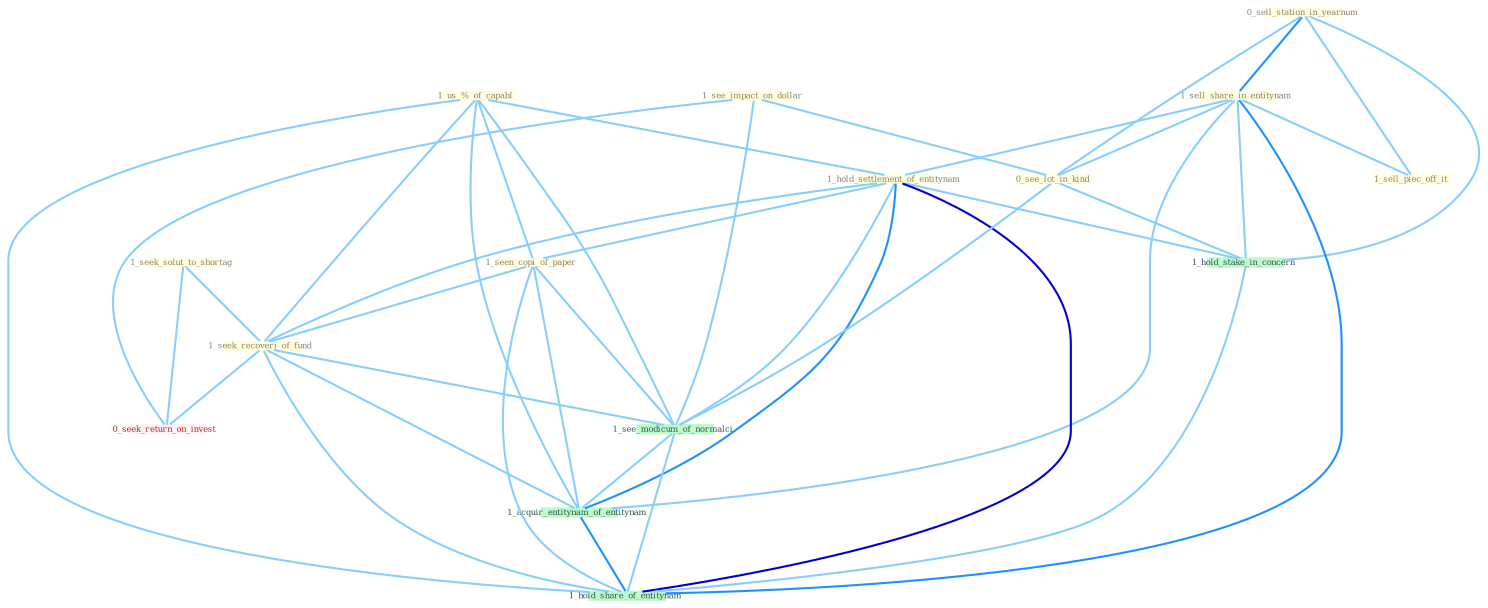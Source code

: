 Graph G{ 
    node
    [shape=polygon,style=filled,width=.5,height=.06,color="#BDFCC9",fixedsize=true,fontsize=4,
    fontcolor="#2f4f4f"];
    {node
    [color="#ffffe0", fontcolor="#8b7d6b"] "1_see_impact_on_dollar " "0_sell_station_in_yearnum " "1_seek_solut_to_shortag " "1_sell_share_in_entitynam " "1_us_%_of_capabl " "1_sell_piec_off_it " "1_hold_settlement_of_entitynam " "1_seen_copi_of_paper " "1_seek_recoveri_of_fund " "0_see_lot_in_kind "}
{node [color="#fff0f5", fontcolor="#b22222"] "0_seek_return_on_invest "}
edge [color="#B0E2FF"];

	"1_see_impact_on_dollar " -- "0_see_lot_in_kind " [w="1", color="#87cefa" ];
	"1_see_impact_on_dollar " -- "0_seek_return_on_invest " [w="1", color="#87cefa" ];
	"1_see_impact_on_dollar " -- "1_see_modicum_of_normalci " [w="1", color="#87cefa" ];
	"0_sell_station_in_yearnum " -- "1_sell_share_in_entitynam " [w="2", color="#1e90ff" , len=0.8];
	"0_sell_station_in_yearnum " -- "1_sell_piec_off_it " [w="1", color="#87cefa" ];
	"0_sell_station_in_yearnum " -- "0_see_lot_in_kind " [w="1", color="#87cefa" ];
	"0_sell_station_in_yearnum " -- "1_hold_stake_in_concern " [w="1", color="#87cefa" ];
	"1_seek_solut_to_shortag " -- "1_seek_recoveri_of_fund " [w="1", color="#87cefa" ];
	"1_seek_solut_to_shortag " -- "0_seek_return_on_invest " [w="1", color="#87cefa" ];
	"1_sell_share_in_entitynam " -- "1_sell_piec_off_it " [w="1", color="#87cefa" ];
	"1_sell_share_in_entitynam " -- "1_hold_settlement_of_entitynam " [w="1", color="#87cefa" ];
	"1_sell_share_in_entitynam " -- "0_see_lot_in_kind " [w="1", color="#87cefa" ];
	"1_sell_share_in_entitynam " -- "1_hold_stake_in_concern " [w="1", color="#87cefa" ];
	"1_sell_share_in_entitynam " -- "1_acquir_entitynam_of_entitynam " [w="1", color="#87cefa" ];
	"1_sell_share_in_entitynam " -- "1_hold_share_of_entitynam " [w="2", color="#1e90ff" , len=0.8];
	"1_us_%_of_capabl " -- "1_hold_settlement_of_entitynam " [w="1", color="#87cefa" ];
	"1_us_%_of_capabl " -- "1_seen_copi_of_paper " [w="1", color="#87cefa" ];
	"1_us_%_of_capabl " -- "1_seek_recoveri_of_fund " [w="1", color="#87cefa" ];
	"1_us_%_of_capabl " -- "1_see_modicum_of_normalci " [w="1", color="#87cefa" ];
	"1_us_%_of_capabl " -- "1_acquir_entitynam_of_entitynam " [w="1", color="#87cefa" ];
	"1_us_%_of_capabl " -- "1_hold_share_of_entitynam " [w="1", color="#87cefa" ];
	"1_hold_settlement_of_entitynam " -- "1_seen_copi_of_paper " [w="1", color="#87cefa" ];
	"1_hold_settlement_of_entitynam " -- "1_seek_recoveri_of_fund " [w="1", color="#87cefa" ];
	"1_hold_settlement_of_entitynam " -- "1_hold_stake_in_concern " [w="1", color="#87cefa" ];
	"1_hold_settlement_of_entitynam " -- "1_see_modicum_of_normalci " [w="1", color="#87cefa" ];
	"1_hold_settlement_of_entitynam " -- "1_acquir_entitynam_of_entitynam " [w="2", color="#1e90ff" , len=0.8];
	"1_hold_settlement_of_entitynam " -- "1_hold_share_of_entitynam " [w="3", color="#0000cd" , len=0.6];
	"1_seen_copi_of_paper " -- "1_seek_recoveri_of_fund " [w="1", color="#87cefa" ];
	"1_seen_copi_of_paper " -- "1_see_modicum_of_normalci " [w="1", color="#87cefa" ];
	"1_seen_copi_of_paper " -- "1_acquir_entitynam_of_entitynam " [w="1", color="#87cefa" ];
	"1_seen_copi_of_paper " -- "1_hold_share_of_entitynam " [w="1", color="#87cefa" ];
	"1_seek_recoveri_of_fund " -- "0_seek_return_on_invest " [w="1", color="#87cefa" ];
	"1_seek_recoveri_of_fund " -- "1_see_modicum_of_normalci " [w="1", color="#87cefa" ];
	"1_seek_recoveri_of_fund " -- "1_acquir_entitynam_of_entitynam " [w="1", color="#87cefa" ];
	"1_seek_recoveri_of_fund " -- "1_hold_share_of_entitynam " [w="1", color="#87cefa" ];
	"0_see_lot_in_kind " -- "1_hold_stake_in_concern " [w="1", color="#87cefa" ];
	"0_see_lot_in_kind " -- "1_see_modicum_of_normalci " [w="1", color="#87cefa" ];
	"1_hold_stake_in_concern " -- "1_hold_share_of_entitynam " [w="1", color="#87cefa" ];
	"1_see_modicum_of_normalci " -- "1_acquir_entitynam_of_entitynam " [w="1", color="#87cefa" ];
	"1_see_modicum_of_normalci " -- "1_hold_share_of_entitynam " [w="1", color="#87cefa" ];
	"1_acquir_entitynam_of_entitynam " -- "1_hold_share_of_entitynam " [w="2", color="#1e90ff" , len=0.8];
}